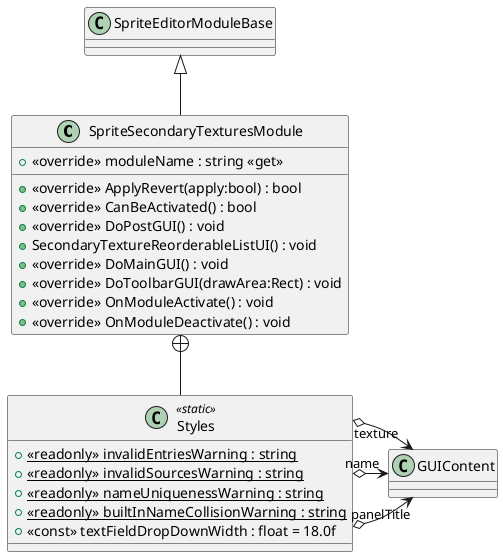 @startuml
class SpriteSecondaryTexturesModule {
    + <<override>> moduleName : string <<get>>
    + <<override>> ApplyRevert(apply:bool) : bool
    + <<override>> CanBeActivated() : bool
    + <<override>> DoPostGUI() : void
    + SecondaryTextureReorderableListUI() : void
    + <<override>> DoMainGUI() : void
    + <<override>> DoToolbarGUI(drawArea:Rect) : void
    + <<override>> OnModuleActivate() : void
    + <<override>> OnModuleDeactivate() : void
}
class Styles <<static>> {
    + {static} <<readonly>> invalidEntriesWarning : string
    + {static} <<readonly>> invalidSourcesWarning : string
    + {static} <<readonly>> nameUniquenessWarning : string
    + {static} <<readonly>> builtInNameCollisionWarning : string
    + <<const>> textFieldDropDownWidth : float = 18.0f
}
SpriteEditorModuleBase <|-- SpriteSecondaryTexturesModule
SpriteSecondaryTexturesModule +-- Styles
Styles o-> "panelTitle" GUIContent
Styles o-> "name" GUIContent
Styles o-> "texture" GUIContent
@enduml
